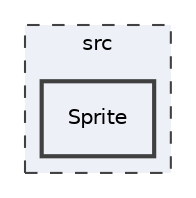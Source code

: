 digraph "Sprite"
{
 // LATEX_PDF_SIZE
  bgcolor="transparent";
  edge [fontname="Helvetica",fontsize="10",labelfontname="Helvetica",labelfontsize="10"];
  node [fontname="Helvetica",fontsize="10",shape=record];
  compound=true
  subgraph clusterdir_68267d1309a1af8e8297ef4c3efbcdba {
    graph [ bgcolor="#edf0f7", pencolor="grey25", style="filled,dashed,", label="src", fontname="Helvetica", fontsize="10", URL="dir_68267d1309a1af8e8297ef4c3efbcdba.html"]
  dir_909c286288939002c1b25213a067bdba [shape=box, label="Sprite", style="filled,bold,", fillcolor="#edf0f7", color="grey25", URL="dir_909c286288939002c1b25213a067bdba.html"];
  }
}
